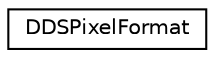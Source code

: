 digraph G
{
  edge [fontname="Helvetica",fontsize="10",labelfontname="Helvetica",labelfontsize="10"];
  node [fontname="Helvetica",fontsize="10",shape=record];
  rankdir=LR;
  Node1 [label="DDSPixelFormat",height=0.2,width=0.4,color="black", fillcolor="white", style="filled",URL="$dd/ded/structDDSPixelFormat.html"];
}
